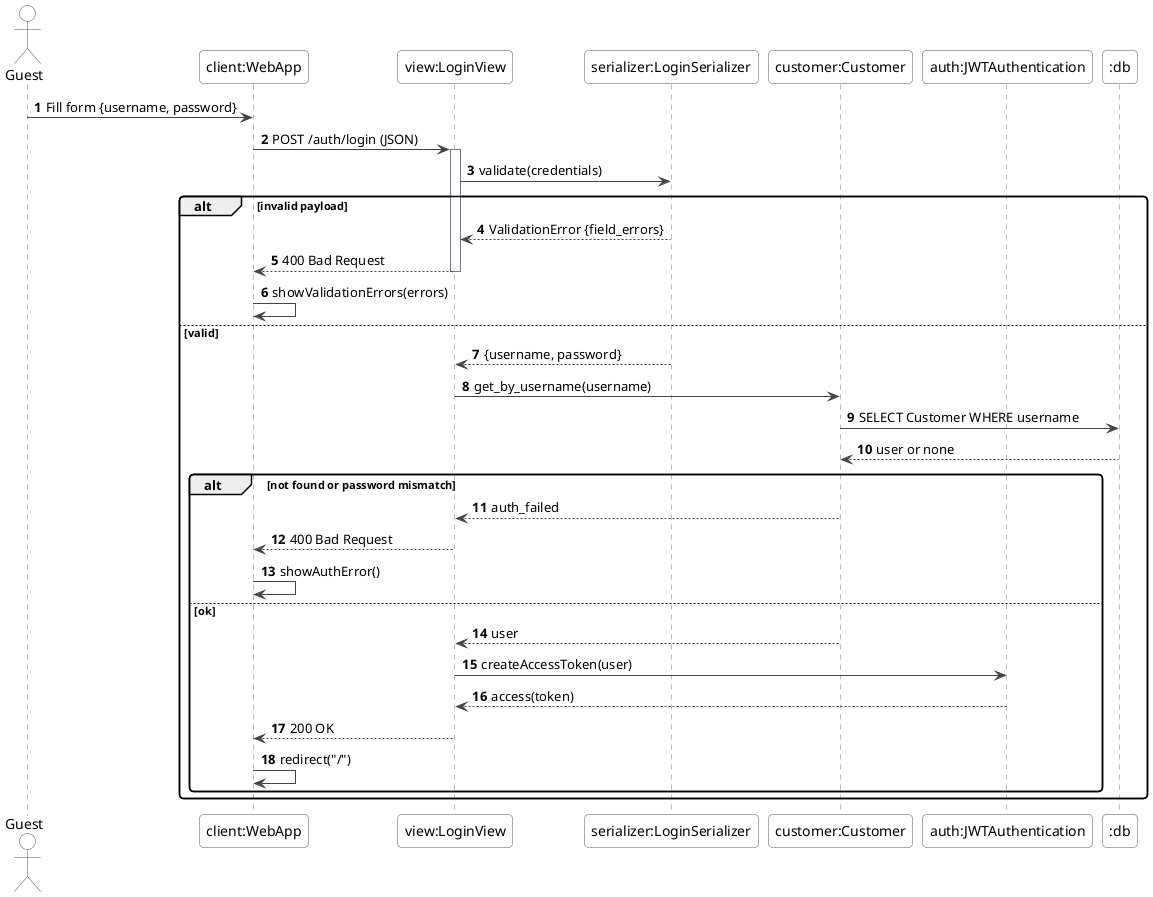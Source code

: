 @startuml LoginSequence
skinparam shadowing false
skinparam roundcorner 8
skinparam sequence {
  ArrowColor #444
  LifeLineBorderColor #777
  LifeLineBackgroundColor #FBFBFF
  ParticipantBorderColor #555
  ParticipantBackgroundColor #FFFFFF
  ActorBorderColor #555
  ActorBackgroundColor #FFFFFF
  BoxBorderColor #999
}

autonumber
actor Guest
participant "client:WebApp" as fe
participant "view:LoginView" as logv
participant "serializer:LoginSerializer" as logsz
participant "customer:Customer" as customer
participant "auth:JWTAuthentication" as jwt
participant ":db" as db

Guest -> fe : Fill form {username, password}
fe -> logv : POST /auth/login (JSON)
activate logv
logv -> logsz : validate(credentials)
alt invalid payload
  logsz --> logv : ValidationError {field_errors}
  logv --> fe : 400 Bad Request
  deactivate logv
  fe -> fe : showValidationErrors(errors)
else valid
  logsz --> logv : {username, password}
  logv -> customer : get_by_username(username)
  customer -> db : SELECT Customer WHERE username
  db --> customer : user or none
  alt not found or password mismatch
    customer --> logv : auth_failed
    logv --> fe : 400 Bad Request
    deactivate logv
    fe -> fe : showAuthError()
  else ok
    customer --> logv : user
    logv -> jwt : createAccessToken(user)
    jwt --> logv : access(token)
    logv --> fe : 200 OK
    deactivate logv
    fe -> fe : redirect("/")
  end
end
@enduml